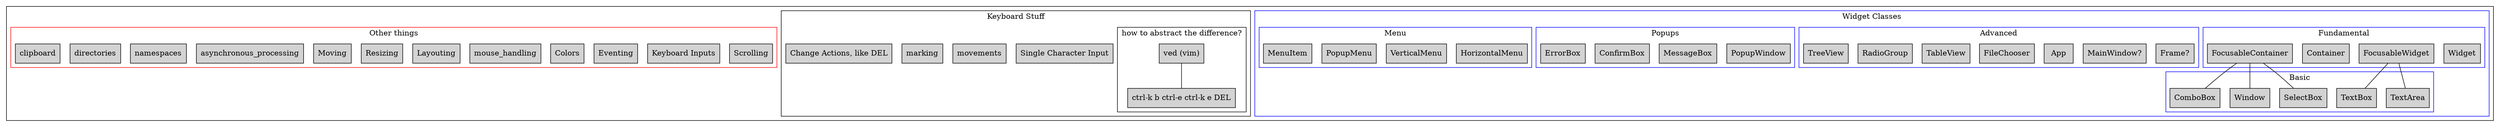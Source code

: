 graph "" {
    compound=true
    subgraph clusterMain {

        node [ shape=box style=filled ]
        subgraph clusterWidgets {
            label="Widget Classes" 
            color=blue 

            subgraph clusterFundamentalWidgets {
                label="Fundamental"
                Widget
                FocusableWidget
                Container
                FocusableContainer
            }
            subgraph clusterBasicWidgets {
                label="Basic"
                SelectBox
                TextBox
                ComboBox
                TextArea
                Window


            }

            FocusableWidget -- TextBox
            FocusableWidget -- TextArea
            FocusableContainer -- SelectBox
            FocusableContainer -- ComboBox
            FocusableContainer -- Window

            subgraph clusterAdvancedWidgets {
                label="Advanced"
                Frame [ label="Frame?" ]
                MainWindow [ label="MainWindow?" ]
                App
                FileChooser
                TableView
                RadioGroup
                TreeView
            }
            subgraph clusterPopups {
                label="Popups"
                PopupWindow
                MessageBox
                ConfirmBox
                ErrorBox
            }
            subgraph clusterMenu {
                label="Menu"
                HorizontalMenu
                VerticalMenu
                PopupMenu
                MenuItem
            }
        }

        subgraph clusterKeyboard {
            label="Keyboard Stuff"
            SingleCharacterInput [label="Single Character Input"]
            movements
            marking
            changing [label="Change Actions, like DEL"]
            subgraph clusterx { label="how to abstract the difference?"
                xa [label="ved (vim)"] 
                xb [label="ctrl-k b ctrl-e ctrl-k e DEL"]
                xa -- xb
            }
        }

        subgraph clusterOtherThings {
            label="Other things" 
            color=red

            Scrolling
            keyboard_inputs [ label="Keyboard Inputs" ]
            Eventing
            Colors
            mouse_handling
            Layouting
            Resizing
            Moving
            asynchronous_processing
            namespaces
            directories
            clipboard
        }
    }

}
